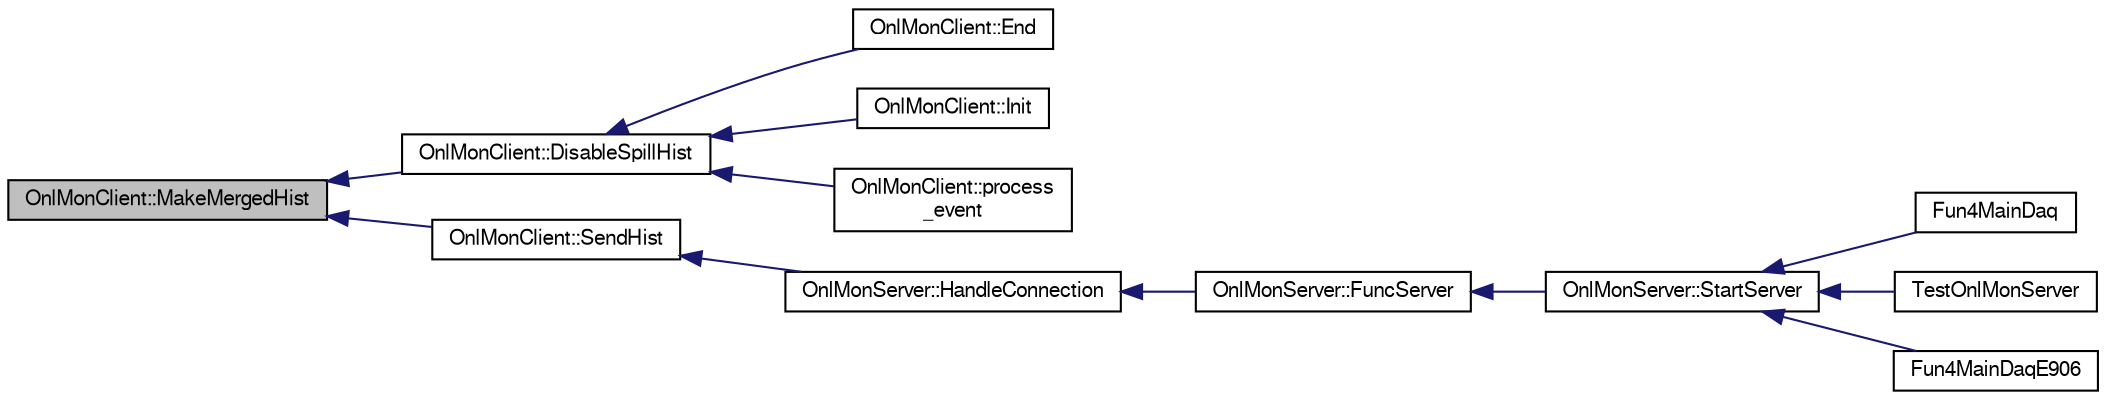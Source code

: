 digraph "OnlMonClient::MakeMergedHist"
{
  bgcolor="transparent";
  edge [fontname="FreeSans",fontsize="10",labelfontname="FreeSans",labelfontsize="10"];
  node [fontname="FreeSans",fontsize="10",shape=record];
  rankdir="LR";
  Node1 [label="OnlMonClient::MakeMergedHist",height=0.2,width=0.4,color="black", fillcolor="grey75", style="filled" fontcolor="black"];
  Node1 -> Node2 [dir="back",color="midnightblue",fontsize="10",style="solid",fontname="FreeSans"];
  Node2 [label="OnlMonClient::DisableSpillHist",height=0.2,width=0.4,color="black",URL="$d9/d62/classOnlMonClient.html#adf3843d78cb59c4df0a8baa454755042"];
  Node2 -> Node3 [dir="back",color="midnightblue",fontsize="10",style="solid",fontname="FreeSans"];
  Node3 [label="OnlMonClient::End",height=0.2,width=0.4,color="black",URL="$d9/d62/classOnlMonClient.html#a8e707fd7f6a89c8af8d716bdd06eed5d",tooltip="Called at the end of all processing. "];
  Node2 -> Node4 [dir="back",color="midnightblue",fontsize="10",style="solid",fontname="FreeSans"];
  Node4 [label="OnlMonClient::Init",height=0.2,width=0.4,color="black",URL="$d9/d62/classOnlMonClient.html#a91282c6ffe8d2b7787632a1ab8d6916a"];
  Node2 -> Node5 [dir="back",color="midnightblue",fontsize="10",style="solid",fontname="FreeSans"];
  Node5 [label="OnlMonClient::process\l_event",height=0.2,width=0.4,color="black",URL="$d9/d62/classOnlMonClient.html#aae8316ce9e475ceb116f375bcb07fd41"];
  Node1 -> Node6 [dir="back",color="midnightblue",fontsize="10",style="solid",fontname="FreeSans"];
  Node6 [label="OnlMonClient::SendHist",height=0.2,width=0.4,color="black",URL="$d9/d62/classOnlMonClient.html#a99db500a862ab027dceda35548427aa7"];
  Node6 -> Node7 [dir="back",color="midnightblue",fontsize="10",style="solid",fontname="FreeSans"];
  Node7 [label="OnlMonServer::HandleConnection",height=0.2,width=0.4,color="black",URL="$d8/d38/classOnlMonServer.html#a9693ee62bc93597159ee3afcab2e4fe3"];
  Node7 -> Node8 [dir="back",color="midnightblue",fontsize="10",style="solid",fontname="FreeSans"];
  Node8 [label="OnlMonServer::FuncServer",height=0.2,width=0.4,color="black",URL="$d8/d38/classOnlMonServer.html#a6b92b7327c6c0a063d3478cd8422e42c"];
  Node8 -> Node9 [dir="back",color="midnightblue",fontsize="10",style="solid",fontname="FreeSans"];
  Node9 [label="OnlMonServer::StartServer",height=0.2,width=0.4,color="black",URL="$d8/d38/classOnlMonServer.html#a1faba47a8f98c19d258624675f820705"];
  Node9 -> Node10 [dir="back",color="midnightblue",fontsize="10",style="solid",fontname="FreeSans"];
  Node10 [label="Fun4MainDaq",height=0.2,width=0.4,color="black",URL="$df/d6a/e1039-core_2online_2macros_2Fun4MainDaq_8C.html#ab9151bcfc5d35e7a25c9cf86fddd2bd2",tooltip="Fun4MainDaq.C: Fun4all macro to decode the MainDAQ data. "];
  Node9 -> Node11 [dir="back",color="midnightblue",fontsize="10",style="solid",fontname="FreeSans"];
  Node11 [label="TestOnlMonServer",height=0.2,width=0.4,color="black",URL="$df/d6a/e1039-core_2online_2macros_2Fun4MainDaq_8C.html#a92136f391f9569a6c6c1c81dcb9679df"];
  Node9 -> Node12 [dir="back",color="midnightblue",fontsize="10",style="solid",fontname="FreeSans"];
  Node12 [label="Fun4MainDaqE906",height=0.2,width=0.4,color="black",URL="$d1/d6b/Fun4MainDaqE906_8C.html#a3617355b5c033a5635408b1cd8c29c35",tooltip="Fun4MainDaq.C: Fun4all macro to decode the MainDAQ data. "];
}
